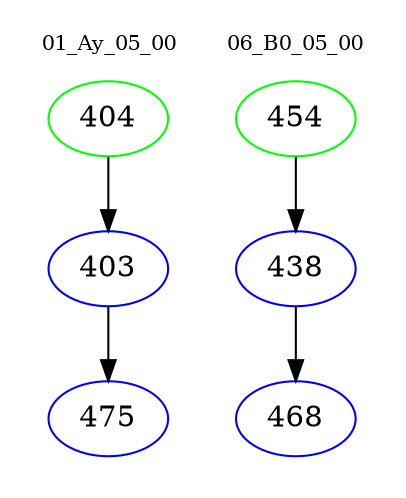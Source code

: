 digraph{
subgraph cluster_0 {
color = white
label = "01_Ay_05_00";
fontsize=10;
T0_404 [label="404", color="green"]
T0_404 -> T0_403 [color="black"]
T0_403 [label="403", color="blue"]
T0_403 -> T0_475 [color="black"]
T0_475 [label="475", color="blue"]
}
subgraph cluster_1 {
color = white
label = "06_B0_05_00";
fontsize=10;
T1_454 [label="454", color="green"]
T1_454 -> T1_438 [color="black"]
T1_438 [label="438", color="blue"]
T1_438 -> T1_468 [color="black"]
T1_468 [label="468", color="blue"]
}
}
